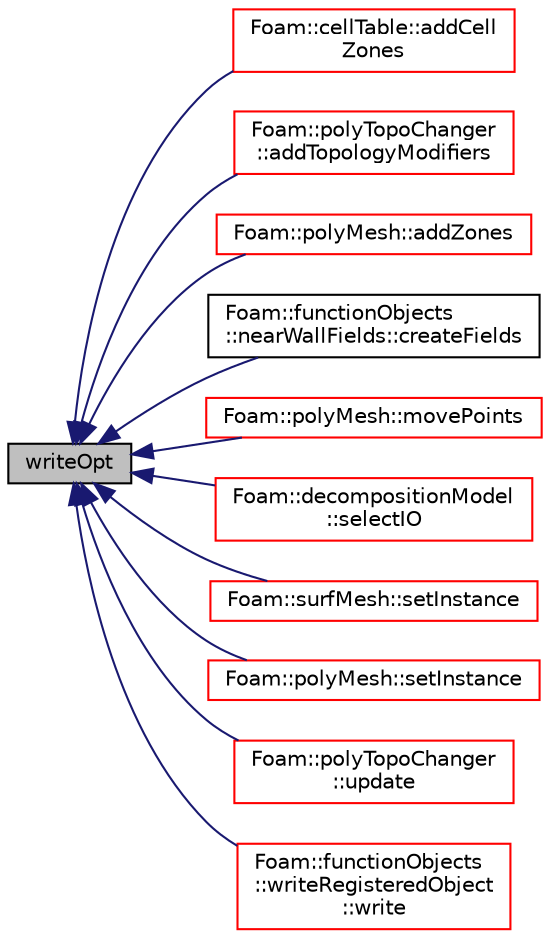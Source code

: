 digraph "writeOpt"
{
  bgcolor="transparent";
  edge [fontname="Helvetica",fontsize="10",labelfontname="Helvetica",labelfontsize="10"];
  node [fontname="Helvetica",fontsize="10",shape=record];
  rankdir="LR";
  Node1 [label="writeOpt",height=0.2,width=0.4,color="black", fillcolor="grey75", style="filled", fontcolor="black"];
  Node1 -> Node2 [dir="back",color="midnightblue",fontsize="10",style="solid",fontname="Helvetica"];
  Node2 [label="Foam::cellTable::addCell\lZones",height=0.2,width=0.4,color="red",URL="$a00235.html#a3e09b5787b5e4efb26cd459e05e4dafd",tooltip="Classify tableIds into cellZones according to the cellTable. "];
  Node1 -> Node3 [dir="back",color="midnightblue",fontsize="10",style="solid",fontname="Helvetica"];
  Node3 [label="Foam::polyTopoChanger\l::addTopologyModifiers",height=0.2,width=0.4,color="red",URL="$a01984.html#a461219d779ff9952b8288045df8e8ebf",tooltip="Add given set of topology modifiers to the topoChanger. "];
  Node1 -> Node4 [dir="back",color="midnightblue",fontsize="10",style="solid",fontname="Helvetica"];
  Node4 [label="Foam::polyMesh::addZones",height=0.2,width=0.4,color="red",URL="$a01961.html#ab8d4bd8da5c77e31b9299e50b60a16f2",tooltip="Add mesh zones. "];
  Node1 -> Node5 [dir="back",color="midnightblue",fontsize="10",style="solid",fontname="Helvetica"];
  Node5 [label="Foam::functionObjects\l::nearWallFields::createFields",height=0.2,width=0.4,color="black",URL="$a01622.html#a20355cbb8981de2b3ce25203075689b8"];
  Node1 -> Node6 [dir="back",color="midnightblue",fontsize="10",style="solid",fontname="Helvetica"];
  Node6 [label="Foam::polyMesh::movePoints",height=0.2,width=0.4,color="red",URL="$a01961.html#a3693c648bea2e99054cbbb75d4bf4e4d",tooltip="Move points, returns volumes swept by faces in motion. "];
  Node1 -> Node7 [dir="back",color="midnightblue",fontsize="10",style="solid",fontname="Helvetica"];
  Node7 [label="Foam::decompositionModel\l::selectIO",height=0.2,width=0.4,color="red",URL="$a00514.html#ae02a381aba966f0869732e9fa352d890",tooltip="Helper: return IOobject with optionally absolute path provided. "];
  Node1 -> Node8 [dir="back",color="midnightblue",fontsize="10",style="solid",fontname="Helvetica"];
  Node8 [label="Foam::surfMesh::setInstance",height=0.2,width=0.4,color="red",URL="$a02596.html#add9813891a074bebd77384af1717b0bf",tooltip="Set the instance for mesh files. "];
  Node1 -> Node9 [dir="back",color="midnightblue",fontsize="10",style="solid",fontname="Helvetica"];
  Node9 [label="Foam::polyMesh::setInstance",height=0.2,width=0.4,color="red",URL="$a01961.html#add9813891a074bebd77384af1717b0bf",tooltip="Set the instance for mesh files. "];
  Node1 -> Node10 [dir="back",color="midnightblue",fontsize="10",style="solid",fontname="Helvetica"];
  Node10 [label="Foam::polyTopoChanger\l::update",height=0.2,width=0.4,color="red",URL="$a01984.html#accc228623c2483264bcb2d8f3d47b4db",tooltip="Force recalculation of locally stored data on topological change. "];
  Node1 -> Node11 [dir="back",color="midnightblue",fontsize="10",style="solid",fontname="Helvetica"];
  Node11 [label="Foam::functionObjects\l::writeRegisteredObject\l::write",height=0.2,width=0.4,color="red",URL="$a02996.html#a926408c1fa3e88a4a831a20e8bcd04ce",tooltip="Write the registered objects. "];
}
